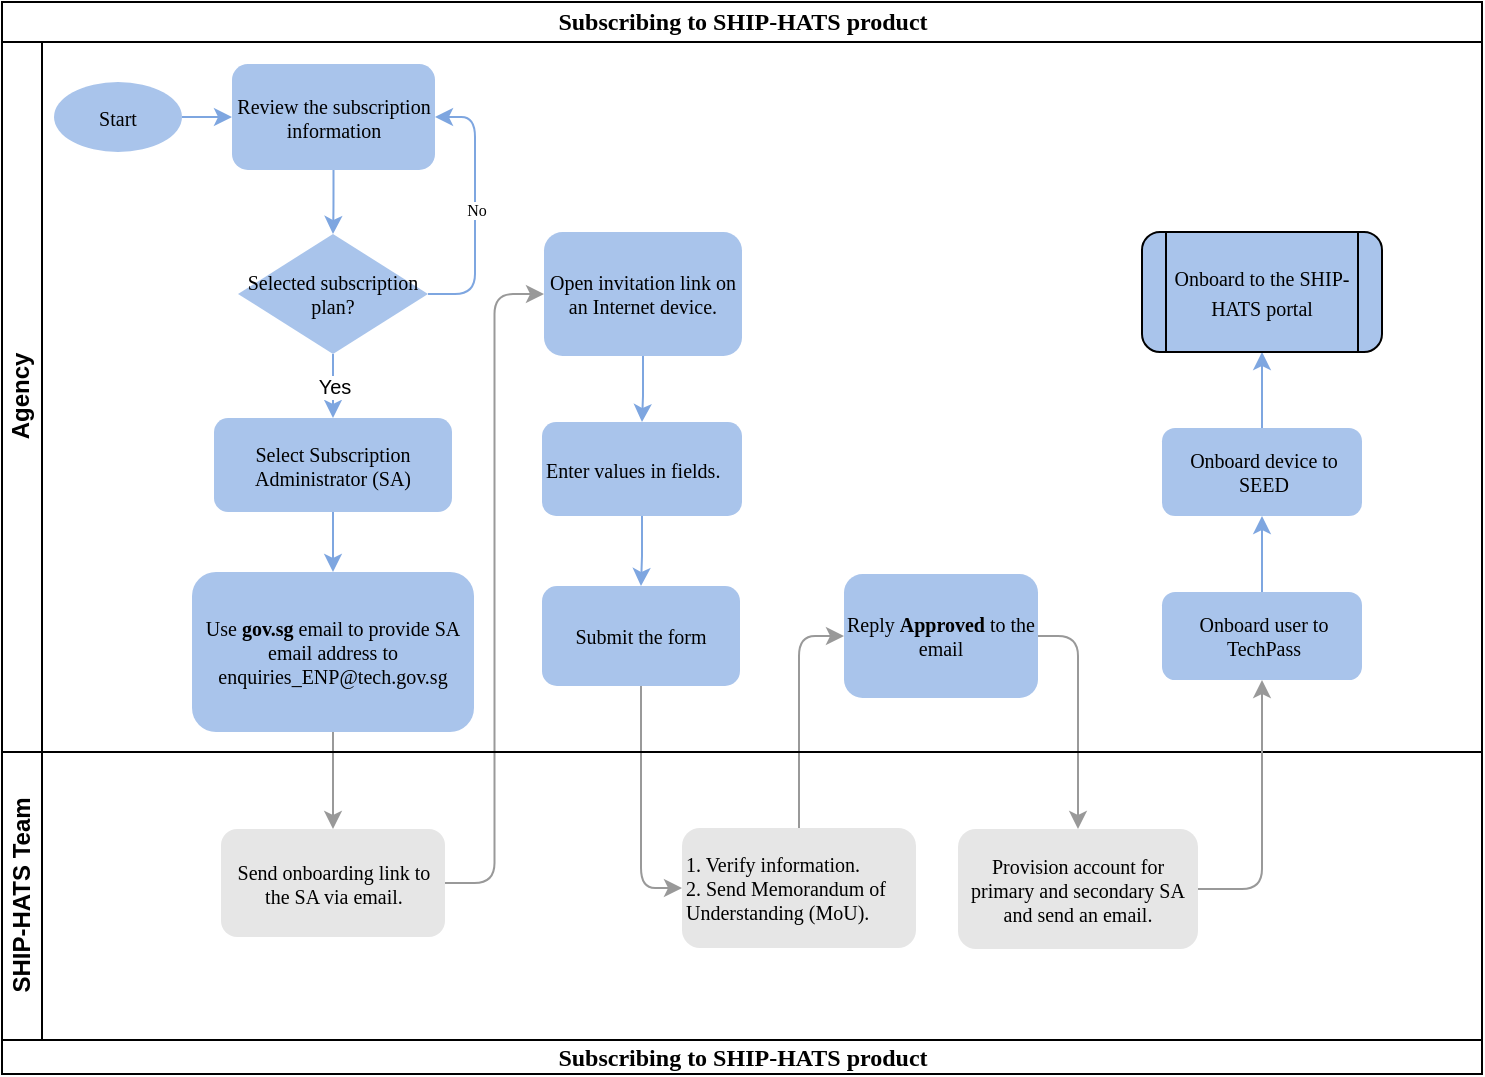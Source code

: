 <mxfile version="19.0.3" type="device"><diagram name="onboarding-to-ship-hats" id="c7488fd3-1785-93aa-aadb-54a6760d102a"><mxGraphModel dx="1026" dy="496" grid="0" gridSize="10" guides="1" tooltips="1" connect="1" arrows="1" fold="1" page="1" pageScale="1" pageWidth="1100" pageHeight="850" background="none" math="0" shadow="0"><root><mxCell id="0"/><mxCell id="1" parent="0"/><mxCell id="2b4e8129b02d487f-1" value="&lt;font style=&quot;font-size: 12px;&quot;&gt;Subscribing to SHIP-HATS product&lt;/font&gt;" style="swimlane;html=1;childLayout=stackLayout;horizontal=1;startSize=20;horizontalStack=0;rounded=0;shadow=0;labelBackgroundColor=none;strokeWidth=1;fontFamily=Verdana;fontSize=8;align=center;strokeColor=#000000;" parent="1" vertex="1"><mxGeometry x="180" y="79" width="740" height="536" as="geometry"/></mxCell><mxCell id="lOfjCQPFjmsXJvoliVuR-43" style="edgeStyle=orthogonalEdgeStyle;rounded=1;orthogonalLoop=1;jettySize=auto;html=1;entryX=0;entryY=0.5;entryDx=0;entryDy=0;fontFamily=Verdana;fontSize=8;strokeColor=#999999;fillColor=#999999;" parent="2b4e8129b02d487f-1" source="lOfjCQPFjmsXJvoliVuR-25" target="lOfjCQPFjmsXJvoliVuR-27" edge="1"><mxGeometry relative="1" as="geometry"/></mxCell><mxCell id="lOfjCQPFjmsXJvoliVuR-44" style="edgeStyle=orthogonalEdgeStyle;rounded=1;orthogonalLoop=1;jettySize=auto;html=1;entryX=0;entryY=0.5;entryDx=0;entryDy=0;fontFamily=Verdana;fontSize=8;exitX=0.5;exitY=1;exitDx=0;exitDy=0;strokeColor=#999999;fillColor=#7EA6E0;" parent="2b4e8129b02d487f-1" source="uDNkeWCWUmNpkfsZHEUV-2" target="lOfjCQPFjmsXJvoliVuR-28" edge="1"><mxGeometry relative="1" as="geometry"/></mxCell><mxCell id="lOfjCQPFjmsXJvoliVuR-45" style="edgeStyle=orthogonalEdgeStyle;rounded=1;orthogonalLoop=1;jettySize=auto;html=1;entryX=0;entryY=0.5;entryDx=0;entryDy=0;fontFamily=Verdana;fontSize=8;exitX=0.5;exitY=0;exitDx=0;exitDy=0;strokeColor=#999999;fillColor=#999999;" parent="2b4e8129b02d487f-1" source="lOfjCQPFjmsXJvoliVuR-28" target="lOfjCQPFjmsXJvoliVuR-33" edge="1"><mxGeometry relative="1" as="geometry"/></mxCell><mxCell id="lOfjCQPFjmsXJvoliVuR-46" style="edgeStyle=orthogonalEdgeStyle;rounded=1;orthogonalLoop=1;jettySize=auto;html=1;entryX=0.5;entryY=0;entryDx=0;entryDy=0;fontFamily=Verdana;fontSize=8;exitX=1;exitY=0.5;exitDx=0;exitDy=0;strokeColor=#999999;fillColor=#7EA6E0;" parent="2b4e8129b02d487f-1" source="lOfjCQPFjmsXJvoliVuR-33" target="lOfjCQPFjmsXJvoliVuR-35" edge="1"><mxGeometry relative="1" as="geometry"/></mxCell><mxCell id="lOfjCQPFjmsXJvoliVuR-50" value="" style="edgeStyle=orthogonalEdgeStyle;rounded=1;orthogonalLoop=1;jettySize=auto;html=1;fontFamily=Verdana;fontSize=8;strokeColor=#999999;fillColor=#7EA6E0;" parent="2b4e8129b02d487f-1" source="2b4e8129b02d487f-9" target="lOfjCQPFjmsXJvoliVuR-25" edge="1"><mxGeometry relative="1" as="geometry"/></mxCell><mxCell id="2b4e8129b02d487f-2" value="Agency" style="swimlane;html=1;startSize=20;horizontal=0;strokeColor=#000000;" parent="2b4e8129b02d487f-1" vertex="1"><mxGeometry y="20" width="740" height="355" as="geometry"/></mxCell><mxCell id="lOfjCQPFjmsXJvoliVuR-15" value="" style="edgeStyle=orthogonalEdgeStyle;rounded=1;orthogonalLoop=1;jettySize=auto;html=1;fontSize=10;strokeColor=#7EA6E0;fillColor=#7EA6E0;" parent="2b4e8129b02d487f-2" source="2b4e8129b02d487f-6" target="lOfjCQPFjmsXJvoliVuR-14" edge="1"><mxGeometry relative="1" as="geometry"/></mxCell><mxCell id="2b4e8129b02d487f-6" value="&lt;font style=&quot;font-size: 10px;&quot;&gt;Review the subscription information&lt;/font&gt;" style="rounded=1;whiteSpace=wrap;html=1;shadow=0;labelBackgroundColor=none;strokeWidth=1;fontFamily=Verdana;fontSize=8;align=center;fillColor=#A9C4EB;strokeColor=none;" parent="2b4e8129b02d487f-2" vertex="1"><mxGeometry x="115" y="11" width="101.5" height="53" as="geometry"/></mxCell><mxCell id="2b4e8129b02d487f-9" value="&lt;font style=&quot;&quot;&gt;&lt;span style=&quot;font-size: 10px;&quot;&gt;Use &lt;/span&gt;&lt;b style=&quot;font-size: 10px;&quot;&gt;gov.sg&lt;/b&gt;&lt;span style=&quot;font-size: 10px;&quot;&gt; email to provide SA email address to enquiries_ENP@tech.gov.sg&lt;/span&gt;&lt;/font&gt;&lt;font style=&quot;&quot;&gt;&lt;br&gt;&lt;/font&gt;" style="rounded=1;whiteSpace=wrap;html=1;shadow=0;labelBackgroundColor=none;strokeWidth=1;fontFamily=Verdana;fontSize=8;align=center;fillColor=#A9C4EB;strokeColor=none;" parent="2b4e8129b02d487f-2" vertex="1"><mxGeometry x="95" y="265" width="141" height="80" as="geometry"/></mxCell><mxCell id="lOfjCQPFjmsXJvoliVuR-53" value="No" style="edgeStyle=orthogonalEdgeStyle;rounded=1;orthogonalLoop=1;jettySize=auto;html=1;entryX=1;entryY=0.5;entryDx=0;entryDy=0;fontFamily=Verdana;fontSize=8;exitX=1;exitY=0.5;exitDx=0;exitDy=0;exitPerimeter=0;strokeColor=#7EA6E0;" parent="2b4e8129b02d487f-2" source="lOfjCQPFjmsXJvoliVuR-14" target="2b4e8129b02d487f-6" edge="1"><mxGeometry relative="1" as="geometry"/></mxCell><mxCell id="uDNkeWCWUmNpkfsZHEUV-7" value="Yes" style="edgeStyle=orthogonalEdgeStyle;rounded=0;orthogonalLoop=1;jettySize=auto;html=1;fontSize=10;strokeColor=#7EA6E0;fillColor=#7EA6E0;" parent="2b4e8129b02d487f-2" source="lOfjCQPFjmsXJvoliVuR-14" target="lOfjCQPFjmsXJvoliVuR-23" edge="1"><mxGeometry relative="1" as="geometry"/></mxCell><mxCell id="lOfjCQPFjmsXJvoliVuR-14" value="&lt;font style=&quot;font-size: 10px;&quot;&gt;Selected subscription &lt;br&gt;plan?&lt;/font&gt;" style="strokeWidth=1;html=1;shape=mxgraph.flowchart.decision;whiteSpace=wrap;rounded=1;shadow=0;labelBackgroundColor=none;fontFamily=Verdana;fontSize=8;align=center;fillColor=#A9C4EB;strokeColor=none;" parent="2b4e8129b02d487f-2" vertex="1"><mxGeometry x="118" y="96" width="95" height="60" as="geometry"/></mxCell><mxCell id="uDNkeWCWUmNpkfsZHEUV-8" value="" style="edgeStyle=orthogonalEdgeStyle;rounded=0;orthogonalLoop=1;jettySize=auto;html=1;fontSize=10;strokeColor=#7EA6E0;fillColor=#7EA6E0;" parent="2b4e8129b02d487f-2" source="lOfjCQPFjmsXJvoliVuR-23" target="2b4e8129b02d487f-9" edge="1"><mxGeometry relative="1" as="geometry"/></mxCell><mxCell id="lOfjCQPFjmsXJvoliVuR-23" value="&lt;font style=&quot;font-size: 10px;&quot;&gt;Select Subscription&lt;br&gt;Administrator (SA)&lt;/font&gt;" style="rounded=1;whiteSpace=wrap;html=1;fontFamily=Verdana;fontSize=8;fillColor=#A9C4EB;strokeColor=none;" parent="2b4e8129b02d487f-2" vertex="1"><mxGeometry x="106" y="188" width="119" height="47" as="geometry"/></mxCell><mxCell id="uDNkeWCWUmNpkfsZHEUV-9" value="" style="edgeStyle=orthogonalEdgeStyle;rounded=0;orthogonalLoop=1;jettySize=auto;html=1;fontSize=10;fontColor=#000000;strokeColor=#7EA6E0;fillColor=#7EA6E0;" parent="2b4e8129b02d487f-2" source="lOfjCQPFjmsXJvoliVuR-27" target="uDNkeWCWUmNpkfsZHEUV-1" edge="1"><mxGeometry relative="1" as="geometry"/></mxCell><mxCell id="lOfjCQPFjmsXJvoliVuR-27" value="&lt;div style=&quot;&quot;&gt;&lt;font style=&quot;font-size: 10px;&quot;&gt;Open invitation link on an Internet device.&lt;/font&gt;&lt;/div&gt;" style="rounded=1;whiteSpace=wrap;html=1;fontFamily=Verdana;fontSize=8;align=center;fillColor=#A9C4EB;strokeColor=none;" parent="2b4e8129b02d487f-2" vertex="1"><mxGeometry x="271" y="95" width="99" height="62" as="geometry"/></mxCell><mxCell id="lOfjCQPFjmsXJvoliVuR-33" value="&lt;font style=&quot;font-size: 10px;&quot;&gt;Reply &lt;b&gt;Approved&lt;/b&gt; to the email&lt;/font&gt;" style="rounded=1;whiteSpace=wrap;html=1;fontFamily=Verdana;fontSize=8;fillColor=#A9C4EB;strokeColor=none;" parent="2b4e8129b02d487f-2" vertex="1"><mxGeometry x="421" y="266" width="97" height="62" as="geometry"/></mxCell><mxCell id="uDNkeWCWUmNpkfsZHEUV-19" value="" style="edgeStyle=orthogonalEdgeStyle;rounded=1;orthogonalLoop=1;jettySize=auto;html=1;fontSize=10;fontColor=#000000;entryX=0.5;entryY=1;entryDx=0;entryDy=0;strokeColor=#7EA6E0;fillColor=#7EA6E0;" parent="2b4e8129b02d487f-2" source="lOfjCQPFjmsXJvoliVuR-38" target="uDNkeWCWUmNpkfsZHEUV-16" edge="1"><mxGeometry relative="1" as="geometry"/></mxCell><mxCell id="lOfjCQPFjmsXJvoliVuR-38" value="&lt;div style=&quot;&quot;&gt;&lt;/div&gt;&lt;font style=&quot;font-size: 10px;&quot;&gt;&lt;div style=&quot;text-align: center;&quot;&gt;&lt;span style=&quot;background-color: initial;&quot;&gt;Onboard user to TechPass&lt;/span&gt;&lt;/div&gt;&lt;/font&gt;" style="rounded=1;whiteSpace=wrap;html=1;fontFamily=Verdana;fontSize=8;align=left;fillColor=#A9C4EB;strokeColor=none;" parent="2b4e8129b02d487f-2" vertex="1"><mxGeometry x="580" y="275" width="100" height="44" as="geometry"/></mxCell><mxCell id="uDNkeWCWUmNpkfsZHEUV-10" value="" style="edgeStyle=orthogonalEdgeStyle;rounded=0;orthogonalLoop=1;jettySize=auto;html=1;fontSize=10;fontColor=#000000;strokeColor=#7EA6E0;fillColor=#7EA6E0;" parent="2b4e8129b02d487f-2" source="uDNkeWCWUmNpkfsZHEUV-1" target="uDNkeWCWUmNpkfsZHEUV-2" edge="1"><mxGeometry relative="1" as="geometry"/></mxCell><mxCell id="uDNkeWCWUmNpkfsZHEUV-1" value="&lt;div style=&quot;text-align: center;&quot;&gt;&lt;span style=&quot;font-size: 10px;&quot;&gt;Enter values in fields.&lt;/span&gt;&lt;/div&gt;" style="rounded=1;whiteSpace=wrap;html=1;fontFamily=Verdana;fontSize=8;align=left;fillColor=#A9C4EB;strokeColor=none;" parent="2b4e8129b02d487f-2" vertex="1"><mxGeometry x="270" y="190" width="100" height="47" as="geometry"/></mxCell><mxCell id="uDNkeWCWUmNpkfsZHEUV-2" value="&lt;span style=&quot;font-size: 10px;&quot;&gt;Submit the form&lt;/span&gt;" style="rounded=1;whiteSpace=wrap;html=1;fontFamily=Verdana;fontSize=8;align=center;fillColor=#A9C4EB;strokeColor=none;" parent="2b4e8129b02d487f-2" vertex="1"><mxGeometry x="270" y="272" width="99" height="50" as="geometry"/></mxCell><mxCell id="uDNkeWCWUmNpkfsZHEUV-5" style="edgeStyle=orthogonalEdgeStyle;rounded=0;orthogonalLoop=1;jettySize=auto;html=1;exitX=0.5;exitY=1;exitDx=0;exitDy=0;fontSize=10;" parent="2b4e8129b02d487f-2" source="uDNkeWCWUmNpkfsZHEUV-2" target="uDNkeWCWUmNpkfsZHEUV-2" edge="1"><mxGeometry relative="1" as="geometry"/></mxCell><mxCell id="uDNkeWCWUmNpkfsZHEUV-20" value="" style="edgeStyle=orthogonalEdgeStyle;rounded=1;orthogonalLoop=1;jettySize=auto;html=1;fontSize=10;fontColor=#000000;strokeColor=#7EA6E0;fillColor=#7EA6E0;entryX=0.5;entryY=1;entryDx=0;entryDy=0;" parent="2b4e8129b02d487f-2" source="uDNkeWCWUmNpkfsZHEUV-16" target="SQu-mv2sEA_uAPUeS9Qh-2" edge="1"><mxGeometry relative="1" as="geometry"><mxPoint x="630" y="157" as="targetPoint"/></mxGeometry></mxCell><mxCell id="uDNkeWCWUmNpkfsZHEUV-16" value="&lt;div style=&quot;&quot;&gt;&lt;/div&gt;&lt;font style=&quot;font-size: 10px;&quot;&gt;&lt;div style=&quot;text-align: center;&quot;&gt;&lt;span style=&quot;background-color: initial;&quot;&gt;Onboard device to SEED&lt;/span&gt;&lt;/div&gt;&lt;/font&gt;" style="rounded=1;whiteSpace=wrap;html=1;fontFamily=Verdana;fontSize=8;align=left;fillColor=#A9C4EB;strokeColor=none;" parent="2b4e8129b02d487f-2" vertex="1"><mxGeometry x="580" y="193" width="100" height="44" as="geometry"/></mxCell><mxCell id="uDNkeWCWUmNpkfsZHEUV-24" value="" style="edgeStyle=orthogonalEdgeStyle;rounded=1;orthogonalLoop=1;jettySize=auto;html=1;fontFamily=Verdana;fontSize=10;fontColor=#000000;strokeColor=#7EA6E0;fillColor=#999999;" parent="2b4e8129b02d487f-2" source="uDNkeWCWUmNpkfsZHEUV-23" target="2b4e8129b02d487f-6" edge="1"><mxGeometry relative="1" as="geometry"/></mxCell><mxCell id="uDNkeWCWUmNpkfsZHEUV-23" value="&lt;font face=&quot;Verdana&quot;&gt;Start&lt;/font&gt;" style="ellipse;whiteSpace=wrap;html=1;labelBackgroundColor=none;fontSize=10;fontColor=#000000;strokeColor=none;fillColor=#A9C4EB;" parent="2b4e8129b02d487f-2" vertex="1"><mxGeometry x="26" y="20" width="64" height="35" as="geometry"/></mxCell><mxCell id="SQu-mv2sEA_uAPUeS9Qh-2" value="&lt;font style=&quot;font-size: 10px;&quot; face=&quot;Verdana&quot;&gt;Onboard to the SHIP-HATS portal&lt;/font&gt;" style="shape=process;whiteSpace=wrap;html=1;backgroundOutline=1;fillColor=#A9C4EB;rounded=1;" parent="2b4e8129b02d487f-2" vertex="1"><mxGeometry x="570" y="95" width="120" height="60" as="geometry"/></mxCell><mxCell id="2b4e8129b02d487f-3" value="SHIP-HATS Team" style="swimlane;html=1;startSize=20;horizontal=0;align=center;" parent="2b4e8129b02d487f-1" vertex="1"><mxGeometry y="375" width="740" height="144" as="geometry"/></mxCell><mxCell id="lOfjCQPFjmsXJvoliVuR-25" value="&lt;span style=&quot;text-align: left;&quot;&gt;&lt;font style=&quot;font-size: 10px;&quot;&gt;Send onboarding link to the SA via email.&lt;/font&gt;&lt;/span&gt;" style="rounded=1;whiteSpace=wrap;html=1;fontFamily=Verdana;fontSize=8;fillColor=#E6E6E6;strokeColor=none;" parent="2b4e8129b02d487f-3" vertex="1"><mxGeometry x="109.5" y="38.5" width="112" height="54" as="geometry"/></mxCell><mxCell id="lOfjCQPFjmsXJvoliVuR-28" value="&lt;font style=&quot;font-size: 10px;&quot;&gt;1. Verify information.&lt;br&gt;2. Send Memorandum of Understanding (MoU).&lt;/font&gt;" style="rounded=1;whiteSpace=wrap;html=1;fontSize=8;fontFamily=Verdana;align=left;fillColor=#E6E6E6;strokeColor=none;" parent="2b4e8129b02d487f-3" vertex="1"><mxGeometry x="340" y="38" width="117" height="60" as="geometry"/></mxCell><mxCell id="lOfjCQPFjmsXJvoliVuR-35" value="&lt;font style=&quot;font-size: 10px;&quot;&gt;Provision account for primary and secondary SA and send an email.&lt;/font&gt;" style="rounded=1;whiteSpace=wrap;html=1;fontFamily=Verdana;fontSize=8;fillColor=#E6E6E6;strokeColor=none;" parent="2b4e8129b02d487f-3" vertex="1"><mxGeometry x="478" y="38.5" width="120" height="60" as="geometry"/></mxCell><mxCell id="uDNkeWCWUmNpkfsZHEUV-13" value="" style="edgeStyle=orthogonalEdgeStyle;orthogonalLoop=1;jettySize=auto;html=1;fontSize=10;fontColor=#000000;entryX=0.5;entryY=1;entryDx=0;entryDy=0;rounded=1;exitX=1;exitY=0.5;exitDx=0;exitDy=0;strokeColor=#999999;fillColor=#999999;" parent="2b4e8129b02d487f-1" source="lOfjCQPFjmsXJvoliVuR-35" target="lOfjCQPFjmsXJvoliVuR-38" edge="1"><mxGeometry relative="1" as="geometry"><mxPoint x="620" y="440.5" as="targetPoint"/></mxGeometry></mxCell><mxCell id="9zCqFpVVRReUiLEEhsQ3-1" value="&lt;span style=&quot;font-size: 12px; font-weight: 700;&quot;&gt;Subscribing&lt;/span&gt;&lt;b&gt;&lt;font style=&quot;font-size: 12px;&quot;&gt;&amp;nbsp;to SHIP-HATS product&lt;/font&gt;&lt;/b&gt;" style="text;html=1;align=center;verticalAlign=middle;resizable=0;points=[];autosize=1;strokeColor=none;fillColor=none;fontSize=10;fontFamily=Verdana;" parent="2b4e8129b02d487f-1" vertex="1"><mxGeometry y="519" width="740" height="17" as="geometry"/></mxCell></root></mxGraphModel></diagram></mxfile>